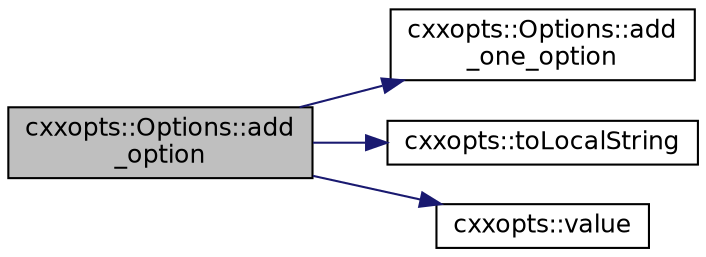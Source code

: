 digraph "cxxopts::Options::add_option"
{
 // INTERACTIVE_SVG=YES
 // LATEX_PDF_SIZE
  edge [fontname="Helvetica",fontsize="12",labelfontname="Helvetica",labelfontsize="12"];
  node [fontname="Helvetica",fontsize="12",shape=record];
  rankdir="LR";
  Node1 [label="cxxopts::Options::add\l_option",height=0.2,width=0.4,color="black", fillcolor="grey75", style="filled", fontcolor="black",tooltip=" "];
  Node1 -> Node2 [color="midnightblue",fontsize="12",style="solid"];
  Node2 [label="cxxopts::Options::add\l_one_option",height=0.2,width=0.4,color="black", fillcolor="white", style="filled",URL="$a01050.html#a6a7ca6845bfe17a801b0c3f229655f42",tooltip=" "];
  Node1 -> Node3 [color="midnightblue",fontsize="12",style="solid"];
  Node3 [label="cxxopts::toLocalString",height=0.2,width=0.4,color="black", fillcolor="white", style="filled",URL="$a00053.html#ac8ee50fdeb30245d157343a3bade9ede",tooltip=" "];
  Node1 -> Node4 [color="midnightblue",fontsize="12",style="solid"];
  Node4 [label="cxxopts::value",height=0.2,width=0.4,color="black", fillcolor="white", style="filled",URL="$a00053.html#a6b58e451713ebbf12866c1cd8e0a66ab",tooltip=" "];
}
